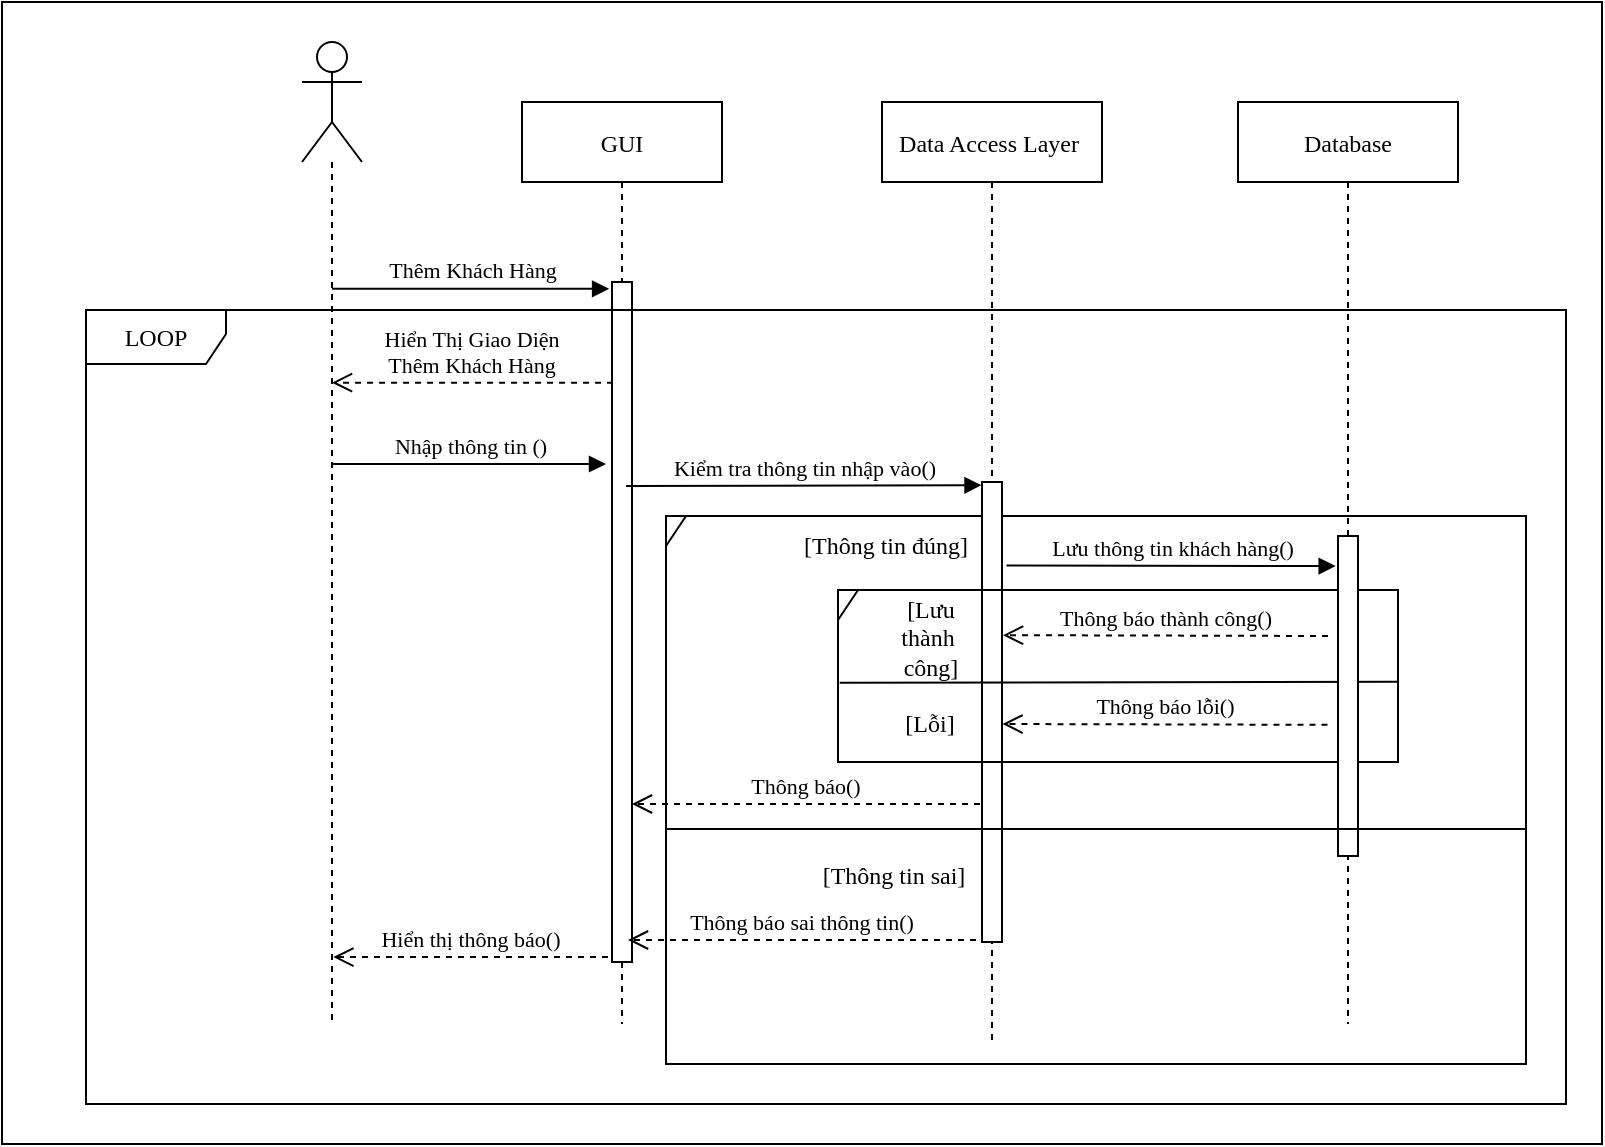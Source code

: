 <mxfile version="19.0.3" type="device"><diagram id="mBe-VG8i7p340mG9gmKE" name="Page-1"><mxGraphModel dx="1892" dy="484" grid="1" gridSize="10" guides="1" tooltips="1" connect="1" arrows="1" fold="1" page="1" pageScale="1" pageWidth="827" pageHeight="1169" math="0" shadow="0"><root><mxCell id="0"/><mxCell id="1" parent="0"/><mxCell id="7_WTgG8-rMNAtBISL9nM-1" value="" style="rounded=0;whiteSpace=wrap;html=1;fontFamily=Times New Roman;" vertex="1" parent="1"><mxGeometry x="-22" y="89" width="800" height="571" as="geometry"/></mxCell><mxCell id="7_WTgG8-rMNAtBISL9nM-2" value="" style="shape=umlFrame;whiteSpace=wrap;html=1;fontFamily=Times New Roman;width=10;height=15;" vertex="1" parent="1"><mxGeometry x="310" y="346" width="430" height="274" as="geometry"/></mxCell><mxCell id="7_WTgG8-rMNAtBISL9nM-3" value="GUI" style="shape=umlLifeline;perimeter=lifelinePerimeter;container=1;collapsible=0;recursiveResize=0;rounded=0;shadow=0;strokeWidth=1;fontFamily=Times New Roman;" vertex="1" parent="1"><mxGeometry x="238" y="139" width="100" height="461" as="geometry"/></mxCell><mxCell id="7_WTgG8-rMNAtBISL9nM-4" value="" style="points=[];perimeter=orthogonalPerimeter;rounded=0;shadow=0;strokeWidth=1;fontFamily=Times New Roman;" vertex="1" parent="7_WTgG8-rMNAtBISL9nM-3"><mxGeometry x="45" y="90" width="10" height="340" as="geometry"/></mxCell><mxCell id="7_WTgG8-rMNAtBISL9nM-6" value="Data Access Layer " style="shape=umlLifeline;perimeter=lifelinePerimeter;container=1;collapsible=0;recursiveResize=0;rounded=0;shadow=0;strokeWidth=1;size=40;fontFamily=Times New Roman;" vertex="1" parent="1"><mxGeometry x="418" y="139" width="110" height="471" as="geometry"/></mxCell><mxCell id="7_WTgG8-rMNAtBISL9nM-7" value="" style="points=[];perimeter=orthogonalPerimeter;rounded=0;shadow=0;strokeWidth=1;fontFamily=Times New Roman;" vertex="1" parent="7_WTgG8-rMNAtBISL9nM-6"><mxGeometry x="50" y="190" width="10" height="230" as="geometry"/></mxCell><mxCell id="7_WTgG8-rMNAtBISL9nM-8" value="Hiển Thị Giao Diện &#10;Thêm Khách Hàng" style="verticalAlign=bottom;endArrow=open;dashed=1;endSize=8;shadow=0;strokeWidth=1;fontFamily=Times New Roman;exitX=0.053;exitY=0.148;exitDx=0;exitDy=0;exitPerimeter=0;" edge="1" parent="1" source="7_WTgG8-rMNAtBISL9nM-4" target="7_WTgG8-rMNAtBISL9nM-10"><mxGeometry relative="1" as="geometry"><mxPoint x="164" y="261.92" as="targetPoint"/><mxPoint x="283" y="262" as="sourcePoint"/></mxGeometry></mxCell><mxCell id="7_WTgG8-rMNAtBISL9nM-10" value="" style="shape=umlLifeline;participant=umlActor;perimeter=lifelinePerimeter;whiteSpace=wrap;html=1;container=1;collapsible=0;recursiveResize=0;verticalAlign=top;spacingTop=36;outlineConnect=0;size=60;fontFamily=Times New Roman;" vertex="1" parent="1"><mxGeometry x="128" y="109" width="30" height="491" as="geometry"/></mxCell><mxCell id="7_WTgG8-rMNAtBISL9nM-11" value="Database" style="shape=umlLifeline;perimeter=lifelinePerimeter;container=1;collapsible=0;recursiveResize=0;rounded=0;shadow=0;strokeWidth=1;fontFamily=Times New Roman;" vertex="1" parent="1"><mxGeometry x="596" y="139" width="110" height="461" as="geometry"/></mxCell><mxCell id="7_WTgG8-rMNAtBISL9nM-28" value="" style="endArrow=none;html=1;rounded=0;strokeWidth=1;entryX=1.001;entryY=0.534;entryDx=0;entryDy=0;entryPerimeter=0;fontFamily=Times New Roman;exitX=0.003;exitY=0.539;exitDx=0;exitDy=0;exitPerimeter=0;" edge="1" parent="7_WTgG8-rMNAtBISL9nM-11" source="7_WTgG8-rMNAtBISL9nM-26" target="7_WTgG8-rMNAtBISL9nM-26"><mxGeometry width="50" height="50" relative="1" as="geometry"><mxPoint x="-186" y="307" as="sourcePoint"/><mxPoint x="113.32" y="327.4" as="targetPoint"/></mxGeometry></mxCell><mxCell id="7_WTgG8-rMNAtBISL9nM-26" value="" style="shape=umlFrame;whiteSpace=wrap;html=1;fontFamily=Times New Roman;width=10;height=15;" vertex="1" parent="7_WTgG8-rMNAtBISL9nM-11"><mxGeometry x="-200" y="244" width="280" height="86" as="geometry"/></mxCell><mxCell id="7_WTgG8-rMNAtBISL9nM-12" value="" style="points=[];perimeter=orthogonalPerimeter;rounded=0;shadow=0;strokeWidth=1;fontFamily=Times New Roman;" vertex="1" parent="7_WTgG8-rMNAtBISL9nM-11"><mxGeometry x="50" y="217" width="10" height="160" as="geometry"/></mxCell><mxCell id="7_WTgG8-rMNAtBISL9nM-29" value="Thông báo lỗi()" style="verticalAlign=bottom;endArrow=open;dashed=1;endSize=8;shadow=0;strokeWidth=1;entryX=0.952;entryY=0.689;entryDx=0;entryDy=0;entryPerimeter=0;fontFamily=Times New Roman;" edge="1" parent="7_WTgG8-rMNAtBISL9nM-11"><mxGeometry relative="1" as="geometry"><mxPoint x="-117.74" y="311.0" as="targetPoint"/><mxPoint x="44.74" y="311.42" as="sourcePoint"/></mxGeometry></mxCell><mxCell id="7_WTgG8-rMNAtBISL9nM-13" value="Nhập thông tin ()" style="html=1;verticalAlign=bottom;endArrow=block;rounded=0;strokeWidth=1;fontFamily=Times New Roman;" edge="1" parent="1" source="7_WTgG8-rMNAtBISL9nM-10"><mxGeometry width="80" relative="1" as="geometry"><mxPoint x="162.81" y="287" as="sourcePoint"/><mxPoint x="280" y="320" as="targetPoint"/></mxGeometry></mxCell><mxCell id="7_WTgG8-rMNAtBISL9nM-14" value="Kiểm tra thông tin nhập vào()" style="html=1;verticalAlign=bottom;endArrow=block;rounded=0;strokeWidth=1;fontFamily=Times New Roman;entryX=-0.024;entryY=0.007;entryDx=0;entryDy=0;entryPerimeter=0;" edge="1" parent="1" target="7_WTgG8-rMNAtBISL9nM-7"><mxGeometry width="80" relative="1" as="geometry"><mxPoint x="290" y="331" as="sourcePoint"/><mxPoint x="468" y="294" as="targetPoint"/></mxGeometry></mxCell><mxCell id="7_WTgG8-rMNAtBISL9nM-16" value="" style="endArrow=none;html=1;rounded=0;strokeWidth=1;exitX=0.001;exitY=0.571;exitDx=0;exitDy=0;exitPerimeter=0;entryX=1;entryY=0.571;entryDx=0;entryDy=0;entryPerimeter=0;fontFamily=Times New Roman;" edge="1" parent="1" source="7_WTgG8-rMNAtBISL9nM-2" target="7_WTgG8-rMNAtBISL9nM-2"><mxGeometry width="50" height="50" relative="1" as="geometry"><mxPoint x="338" y="459" as="sourcePoint"/><mxPoint x="388" y="409" as="targetPoint"/></mxGeometry></mxCell><mxCell id="7_WTgG8-rMNAtBISL9nM-18" value="Thông báo()" style="verticalAlign=bottom;endArrow=open;dashed=1;endSize=8;shadow=0;strokeWidth=1;fontFamily=Times New Roman;" edge="1" parent="1"><mxGeometry relative="1" as="geometry"><mxPoint x="293.0" y="490" as="targetPoint"/><mxPoint x="467" y="490" as="sourcePoint"/></mxGeometry></mxCell><mxCell id="7_WTgG8-rMNAtBISL9nM-19" value="[Thông tin đúng]" style="text;html=1;strokeColor=none;fillColor=none;align=center;verticalAlign=middle;whiteSpace=wrap;rounded=0;fontFamily=Times New Roman;" vertex="1" parent="1"><mxGeometry x="370" y="346" width="100" height="30" as="geometry"/></mxCell><mxCell id="7_WTgG8-rMNAtBISL9nM-21" value="Thông báo thành công()" style="verticalAlign=bottom;endArrow=open;dashed=1;endSize=8;shadow=0;strokeWidth=1;entryX=0.952;entryY=0.689;entryDx=0;entryDy=0;entryPerimeter=0;fontFamily=Times New Roman;" edge="1" parent="1"><mxGeometry relative="1" as="geometry"><mxPoint x="478.52" y="405.58" as="targetPoint"/><mxPoint x="641" y="406" as="sourcePoint"/></mxGeometry></mxCell><mxCell id="7_WTgG8-rMNAtBISL9nM-24" value="Thêm Khách Hàng" style="html=1;verticalAlign=bottom;endArrow=block;rounded=0;strokeWidth=1;entryX=-0.145;entryY=0.01;entryDx=0;entryDy=0;entryPerimeter=0;fontFamily=Times New Roman;" edge="1" parent="1" source="7_WTgG8-rMNAtBISL9nM-10" target="7_WTgG8-rMNAtBISL9nM-4"><mxGeometry width="80" relative="1" as="geometry"><mxPoint x="152.81" y="298.16" as="sourcePoint"/><mxPoint x="292.76" y="298.16" as="targetPoint"/></mxGeometry></mxCell><mxCell id="7_WTgG8-rMNAtBISL9nM-25" value="Lưu thông tin khách hàng()" style="html=1;verticalAlign=bottom;endArrow=block;rounded=0;strokeWidth=1;fontFamily=Times New Roman;exitX=1.326;exitY=0.315;exitDx=0;exitDy=0;exitPerimeter=0;entryX=-0.017;entryY=0.105;entryDx=0;entryDy=0;entryPerimeter=0;" edge="1" parent="1"><mxGeometry width="80" relative="1" as="geometry"><mxPoint x="480.26" y="370.7" as="sourcePoint"/><mxPoint x="644.83" y="371.05" as="targetPoint"/></mxGeometry></mxCell><mxCell id="7_WTgG8-rMNAtBISL9nM-31" value="[Lưu&lt;br&gt;thành&amp;nbsp;&lt;br&gt;công]" style="text;html=1;strokeColor=none;fillColor=none;align=center;verticalAlign=middle;whiteSpace=wrap;rounded=0;fontFamily=Times New Roman;" vertex="1" parent="1"><mxGeometry x="380" y="392" width="125" height="30" as="geometry"/></mxCell><mxCell id="7_WTgG8-rMNAtBISL9nM-20" value="[Lỗi]" style="text;html=1;strokeColor=none;fillColor=none;align=center;verticalAlign=middle;whiteSpace=wrap;rounded=0;fontFamily=Times New Roman;" vertex="1" parent="1"><mxGeometry x="410" y="435" width="64" height="30" as="geometry"/></mxCell><mxCell id="7_WTgG8-rMNAtBISL9nM-32" value="[Thông tin sai]" style="text;html=1;strokeColor=none;fillColor=none;align=center;verticalAlign=middle;whiteSpace=wrap;rounded=0;fontFamily=Times New Roman;" vertex="1" parent="1"><mxGeometry x="374" y="511" width="100" height="30" as="geometry"/></mxCell><mxCell id="7_WTgG8-rMNAtBISL9nM-33" value="Thông báo sai thông tin()" style="verticalAlign=bottom;endArrow=open;dashed=1;endSize=8;shadow=0;strokeWidth=1;fontFamily=Times New Roman;" edge="1" parent="1"><mxGeometry relative="1" as="geometry"><mxPoint x="291.0" y="558.0" as="targetPoint"/><mxPoint x="465" y="558.0" as="sourcePoint"/></mxGeometry></mxCell><mxCell id="7_WTgG8-rMNAtBISL9nM-34" value="Hiển thị thông báo()" style="verticalAlign=bottom;endArrow=open;dashed=1;endSize=8;exitX=-0.3;exitY=0.781;shadow=0;strokeWidth=1;exitDx=0;exitDy=0;exitPerimeter=0;fontFamily=Times New Roman;" edge="1" parent="1"><mxGeometry relative="1" as="geometry"><mxPoint x="143.667" y="566.54" as="targetPoint"/><mxPoint x="281.0" y="566.54" as="sourcePoint"/></mxGeometry></mxCell><mxCell id="7_WTgG8-rMNAtBISL9nM-35" value="LOOP" style="shape=umlFrame;whiteSpace=wrap;html=1;fontFamily=Times New Roman;width=70;height=27;" vertex="1" parent="1"><mxGeometry x="20" y="243" width="740" height="397" as="geometry"/></mxCell></root></mxGraphModel></diagram></mxfile>